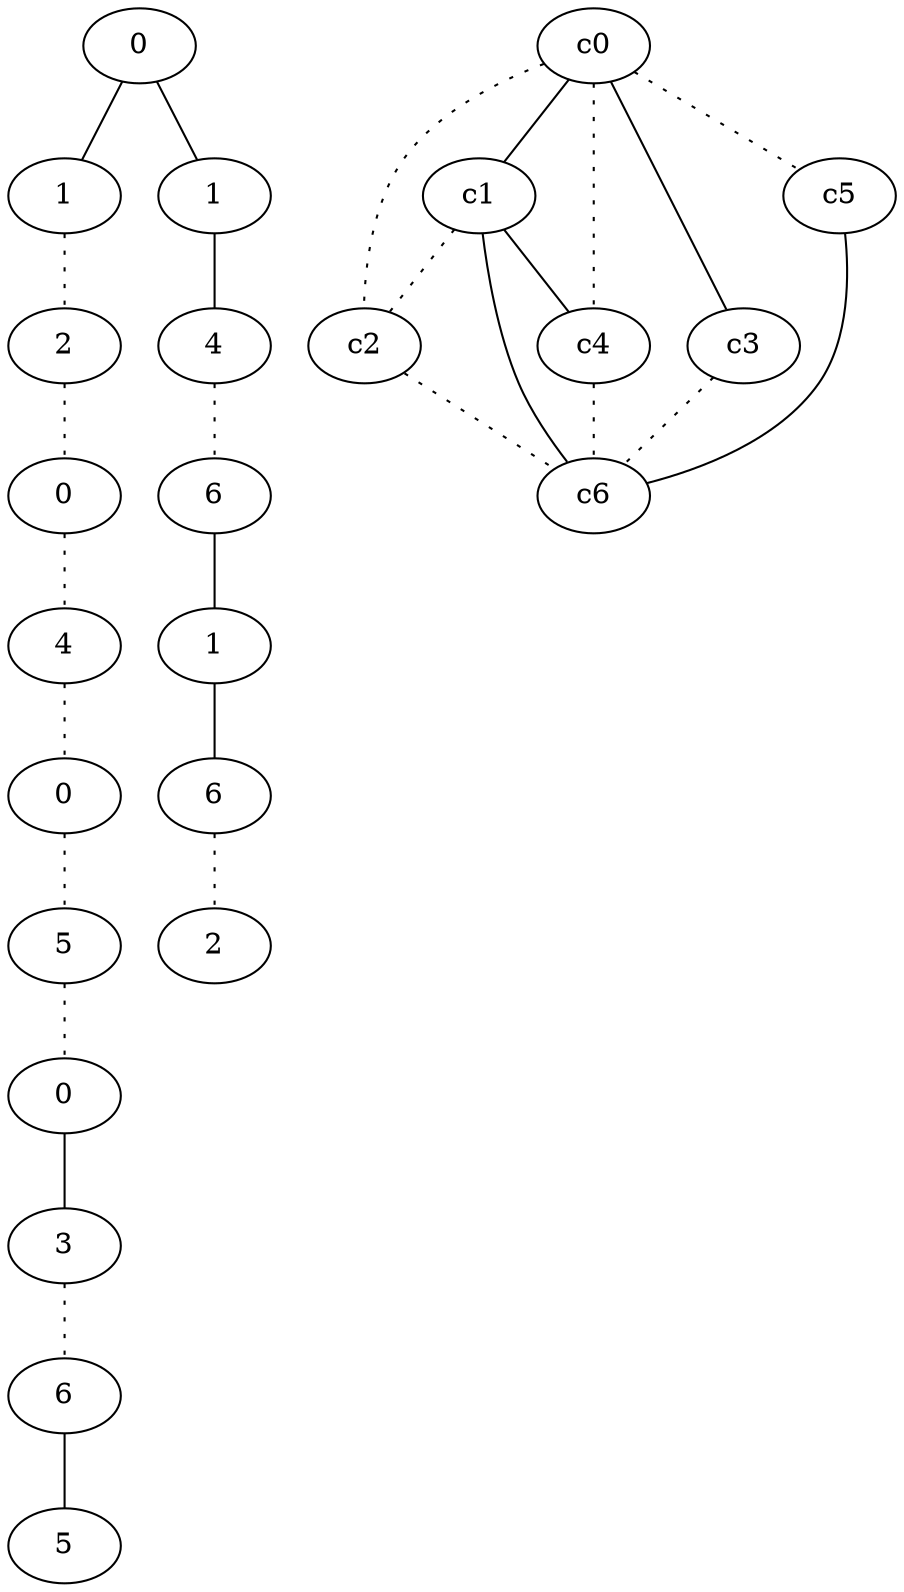 graph {
a0[label=0];
a1[label=1];
a2[label=2];
a3[label=0];
a4[label=4];
a5[label=0];
a6[label=5];
a7[label=0];
a8[label=3];
a9[label=6];
a10[label=5];
a11[label=1];
a12[label=4];
a13[label=6];
a14[label=1];
a15[label=6];
a16[label=2];
a0 -- a1;
a0 -- a11;
a1 -- a2 [style=dotted];
a2 -- a3 [style=dotted];
a3 -- a4 [style=dotted];
a4 -- a5 [style=dotted];
a5 -- a6 [style=dotted];
a6 -- a7 [style=dotted];
a7 -- a8;
a8 -- a9 [style=dotted];
a9 -- a10;
a11 -- a12;
a12 -- a13 [style=dotted];
a13 -- a14;
a14 -- a15;
a15 -- a16 [style=dotted];
c0 -- c1;
c0 -- c2 [style=dotted];
c0 -- c3;
c0 -- c4 [style=dotted];
c0 -- c5 [style=dotted];
c1 -- c2 [style=dotted];
c1 -- c4;
c1 -- c6;
c2 -- c6 [style=dotted];
c3 -- c6 [style=dotted];
c4 -- c6 [style=dotted];
c5 -- c6;
}
